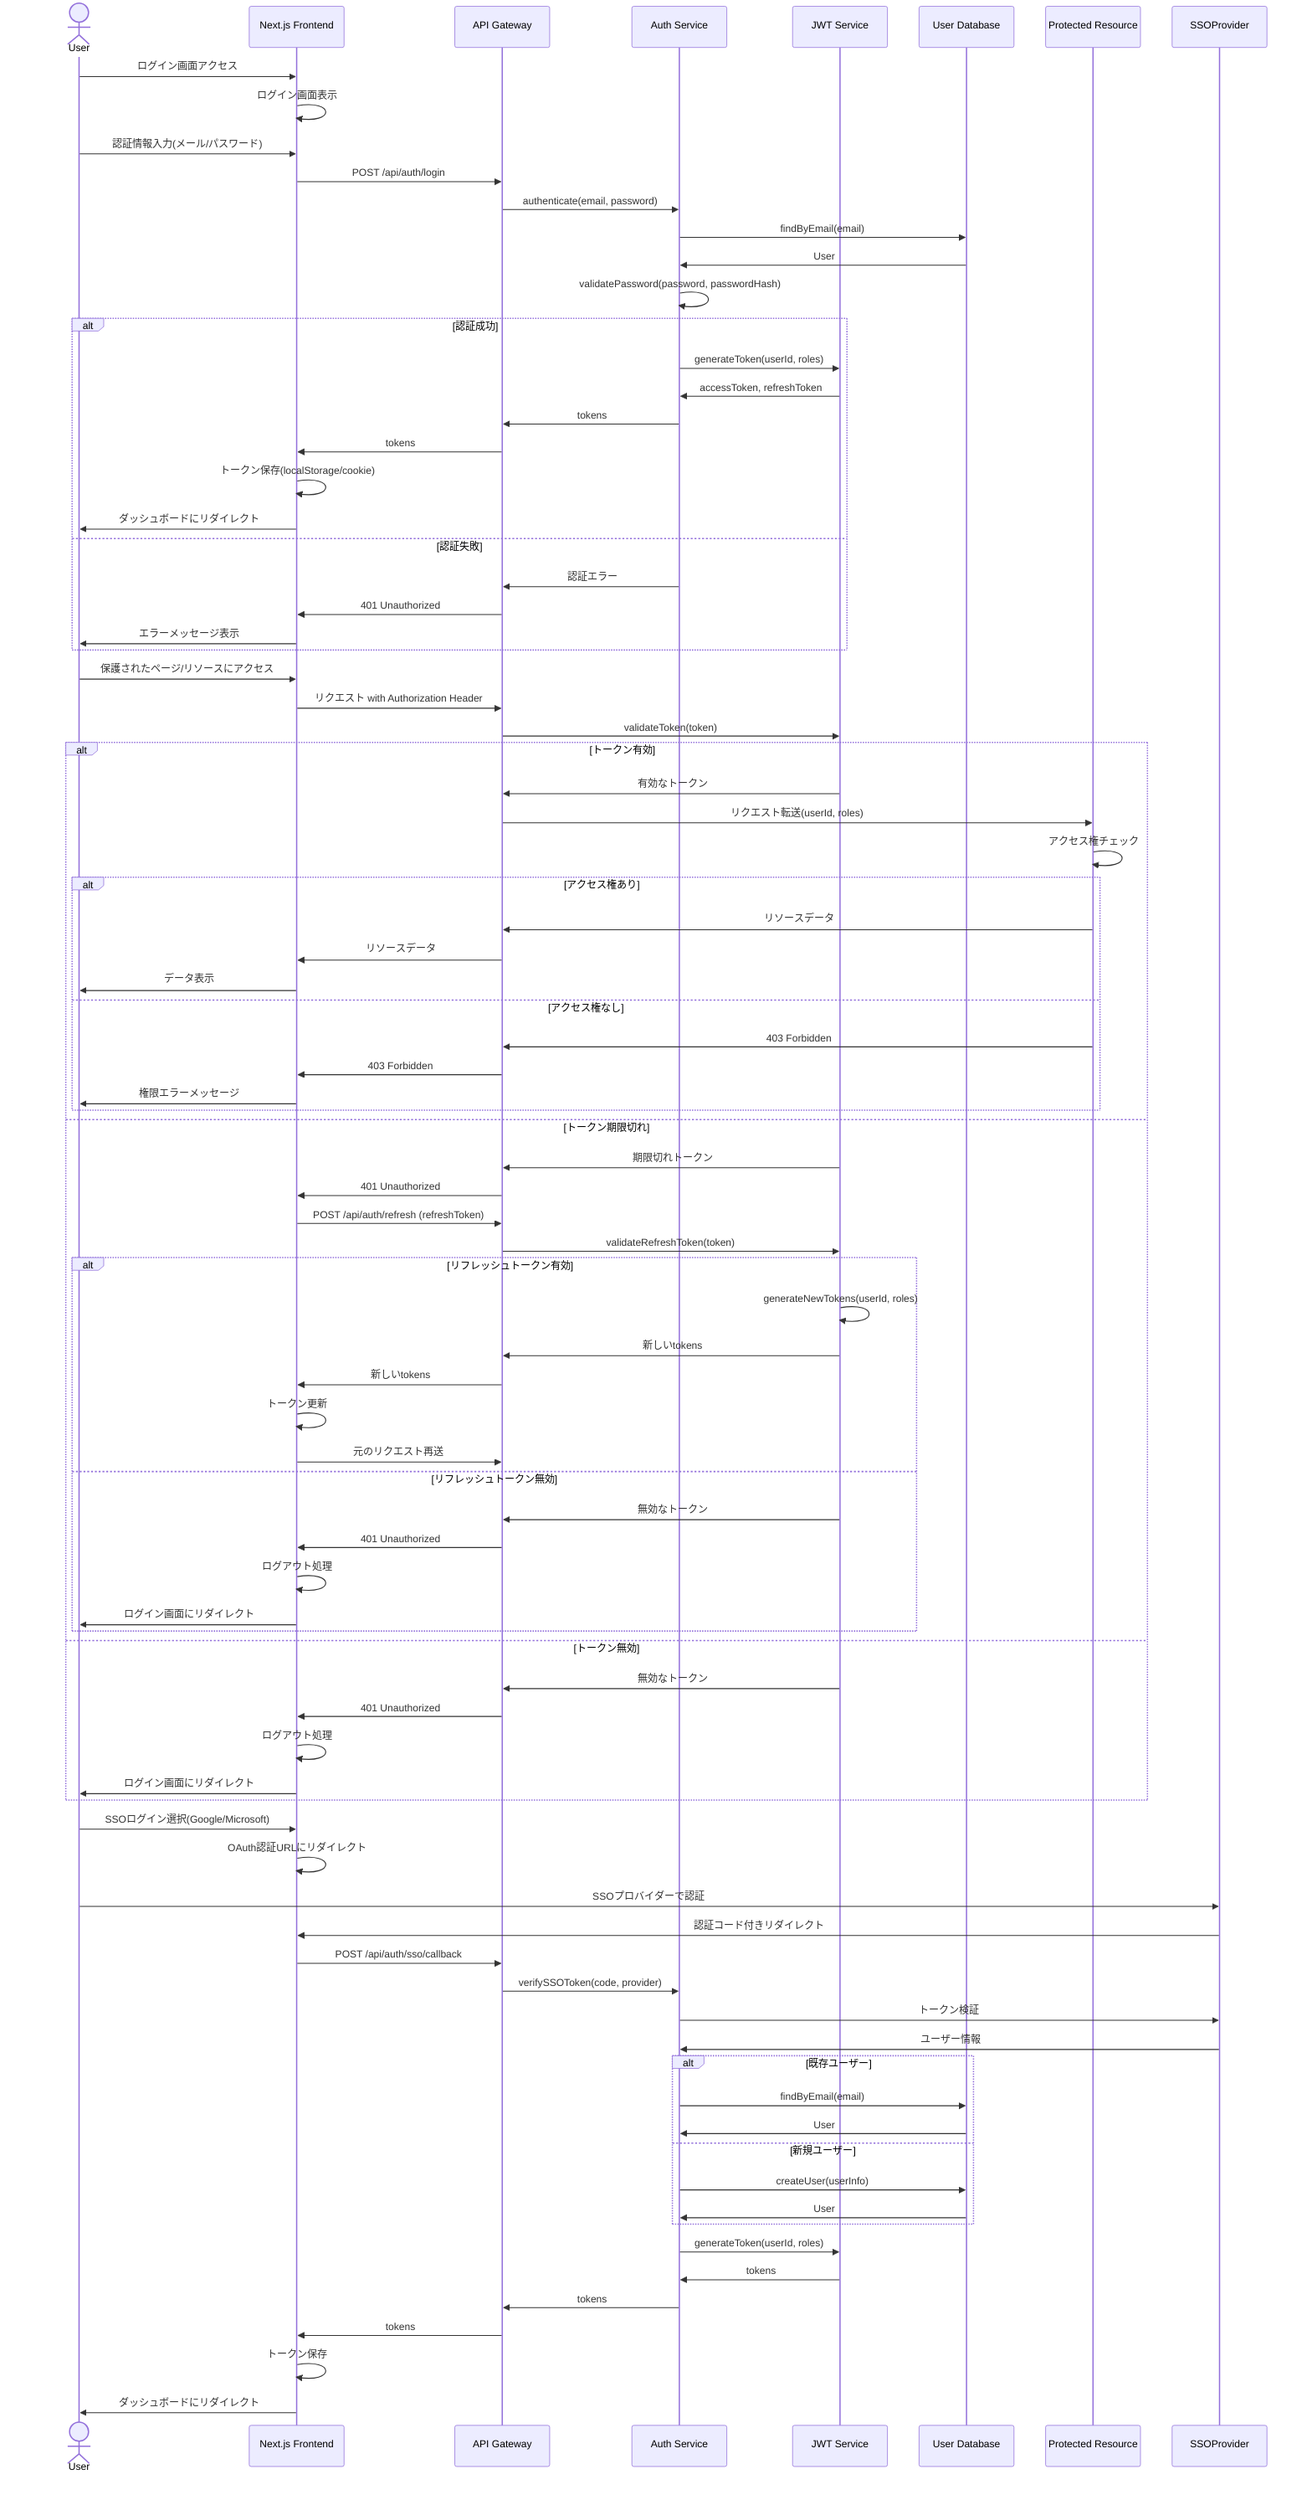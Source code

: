 sequenceDiagram
    actor User
    participant Frontend as Next.js Frontend
    participant API as API Gateway
    participant Auth as Auth Service
    participant JWT as JWT Service
    participant UserDB as User Database
    participant Resource as Protected Resource
    
    %% 認証フロー
    User->>Frontend: ログイン画面アクセス
    Frontend->>Frontend: ログイン画面表示
    User->>Frontend: 認証情報入力(メール/パスワード)
    Frontend->>API: POST /api/auth/login
    API->>Auth: authenticate(email, password)
    Auth->>UserDB: findByEmail(email)
    UserDB->>Auth: User
    Auth->>Auth: validatePassword(password, passwordHash)
    
    alt 認証成功
        Auth->>JWT: generateToken(userId, roles)
        JWT->>Auth: accessToken, refreshToken
        Auth->>API: tokens
        API->>Frontend: tokens
        Frontend->>Frontend: トークン保存(localStorage/cookie)
        Frontend->>User: ダッシュボードにリダイレクト
    else 認証失敗
        Auth->>API: 認証エラー
        API->>Frontend: 401 Unauthorized
        Frontend->>User: エラーメッセージ表示
    end
    
    %% 保護されたリソースアクセスフロー
    User->>Frontend: 保護されたページ/リソースにアクセス
    Frontend->>API: リクエスト with Authorization Header
    API->>JWT: validateToken(token)
    
    alt トークン有効
        JWT->>API: 有効なトークン
        API->>Resource: リクエスト転送(userId, roles)
        Resource->>Resource: アクセス権チェック
        
        alt アクセス権あり
            Resource->>API: リソースデータ
            API->>Frontend: リソースデータ
            Frontend->>User: データ表示
        else アクセス権なし
            Resource->>API: 403 Forbidden
            API->>Frontend: 403 Forbidden
            Frontend->>User: 権限エラーメッセージ
        end
        
    else トークン期限切れ
        JWT->>API: 期限切れトークン
        API->>Frontend: 401 Unauthorized
        Frontend->>API: POST /api/auth/refresh (refreshToken)
        API->>JWT: validateRefreshToken(token)
        
        alt リフレッシュトークン有効
            JWT->>JWT: generateNewTokens(userId, roles)
            JWT->>API: 新しいtokens
            API->>Frontend: 新しいtokens
            Frontend->>Frontend: トークン更新
            Frontend->>API: 元のリクエスト再送
            
            %% 以降は有効なトークンフローと同じ
            
        else リフレッシュトークン無効
            JWT->>API: 無効なトークン
            API->>Frontend: 401 Unauthorized
            Frontend->>Frontend: ログアウト処理
            Frontend->>User: ログイン画面にリダイレクト
        end
        
    else トークン無効
        JWT->>API: 無効なトークン
        API->>Frontend: 401 Unauthorized
        Frontend->>Frontend: ログアウト処理
        Frontend->>User: ログイン画面にリダイレクト
    end
    
    %% SSO認証フロー
    User->>Frontend: SSOログイン選択(Google/Microsoft)
    Frontend->>Frontend: OAuth認証URLにリダイレクト
    User->>SSOProvider: SSOプロバイダーで認証
    SSOProvider->>Frontend: 認証コード付きリダイレクト
    Frontend->>API: POST /api/auth/sso/callback
    API->>Auth: verifySSOToken(code, provider)
    Auth->>SSOProvider: トークン検証
    SSOProvider->>Auth: ユーザー情報
    
    alt 既存ユーザー
        Auth->>UserDB: findByEmail(email)
        UserDB->>Auth: User
    else 新規ユーザー
        Auth->>UserDB: createUser(userInfo)
        UserDB->>Auth: User
    end
    
    Auth->>JWT: generateToken(userId, roles)
    JWT->>Auth: tokens
    Auth->>API: tokens
    API->>Frontend: tokens
    Frontend->>Frontend: トークン保存
    Frontend->>User: ダッシュボードにリダイレクト